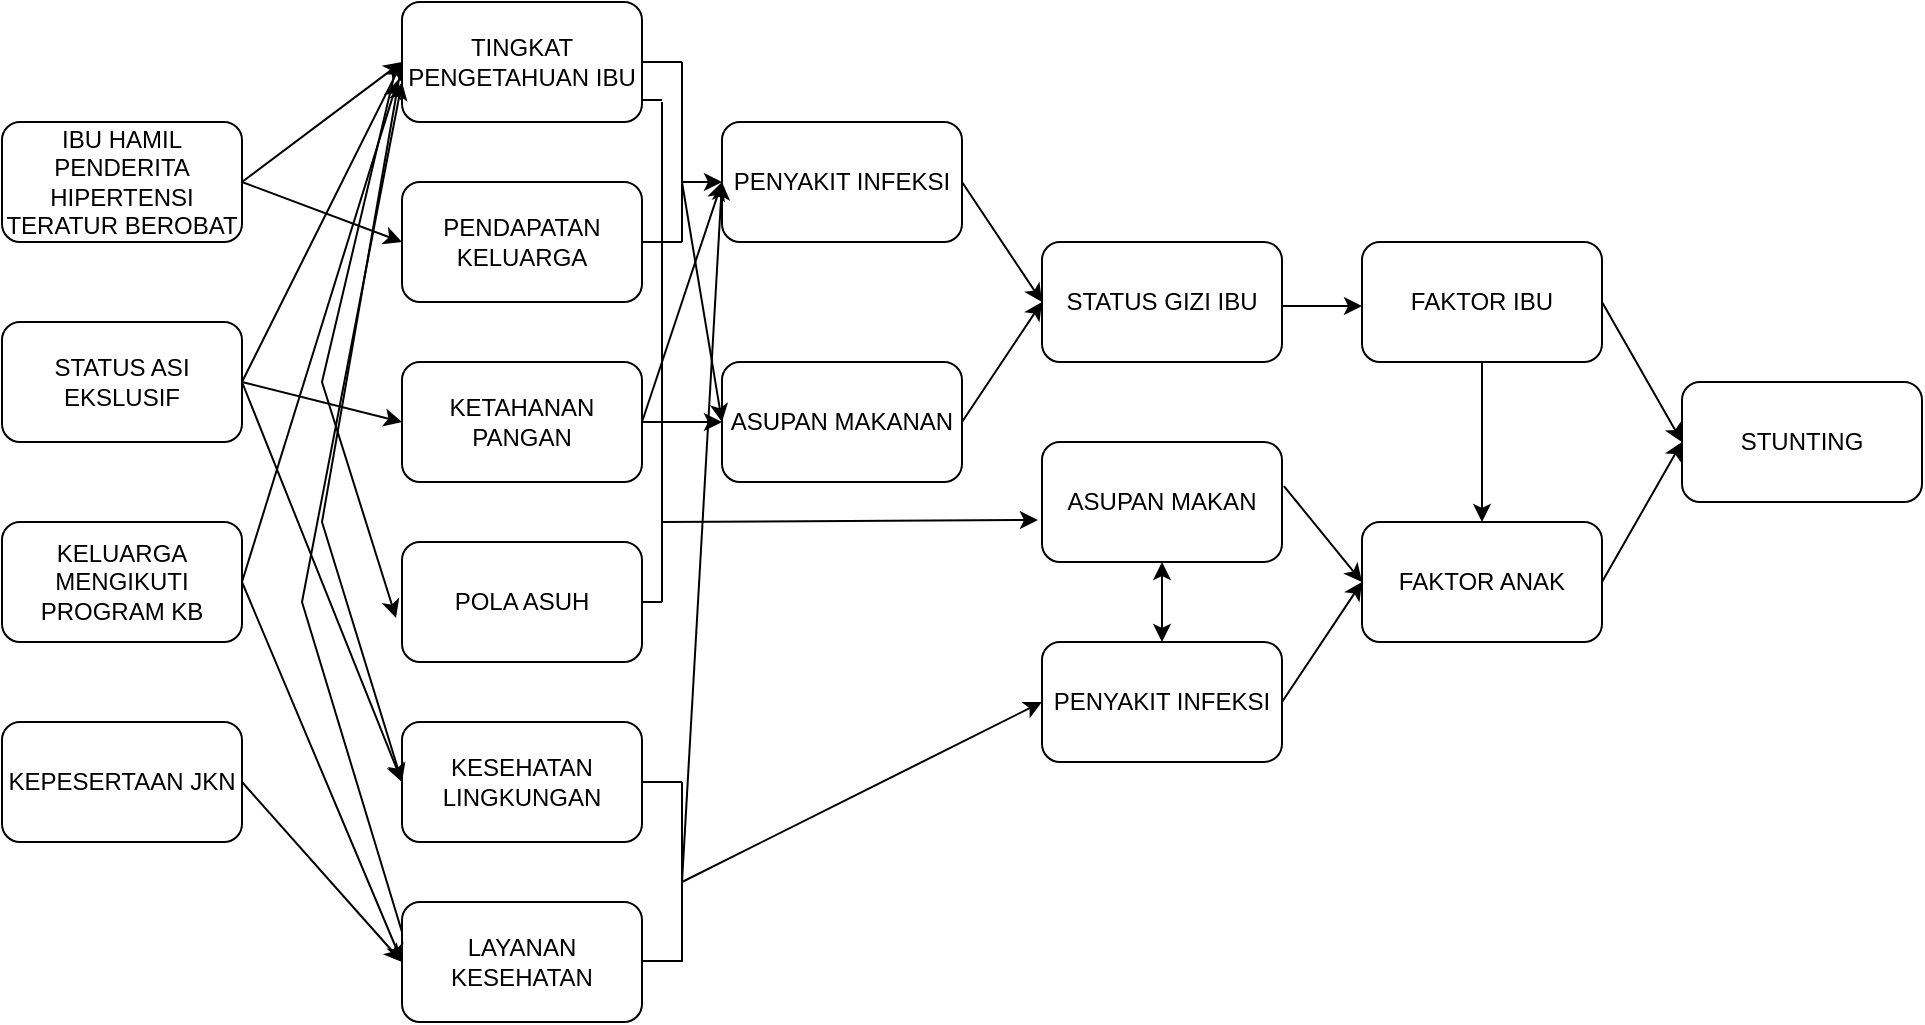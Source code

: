 <mxfile version="20.8.5" type="github">
  <diagram id="UOIs3NlAFLpI_9PbLu1N" name="Page-1">
    <mxGraphModel dx="1730" dy="427" grid="1" gridSize="10" guides="1" tooltips="1" connect="1" arrows="1" fold="1" page="1" pageScale="1" pageWidth="850" pageHeight="1100" math="0" shadow="0">
      <root>
        <mxCell id="0" />
        <mxCell id="1" parent="0" />
        <mxCell id="eYrUPBTQnxh9sH3H1hAe-1" value="STUNTING" style="rounded=1;whiteSpace=wrap;html=1;" parent="1" vertex="1">
          <mxGeometry x="680" y="210" width="120" height="60" as="geometry" />
        </mxCell>
        <mxCell id="eYrUPBTQnxh9sH3H1hAe-2" value="FAKTOR IBU" style="rounded=1;whiteSpace=wrap;html=1;" parent="1" vertex="1">
          <mxGeometry x="520" y="140" width="120" height="60" as="geometry" />
        </mxCell>
        <mxCell id="eYrUPBTQnxh9sH3H1hAe-5" value="FAKTOR ANAK " style="rounded=1;whiteSpace=wrap;html=1;" parent="1" vertex="1">
          <mxGeometry x="520" y="280" width="120" height="60" as="geometry" />
        </mxCell>
        <mxCell id="eYrUPBTQnxh9sH3H1hAe-6" value="STATUS GIZI IBU" style="rounded=1;whiteSpace=wrap;html=1;" parent="1" vertex="1">
          <mxGeometry x="360" y="140" width="120" height="60" as="geometry" />
        </mxCell>
        <mxCell id="eYrUPBTQnxh9sH3H1hAe-7" value="ASUPAN MAKAN" style="rounded=1;whiteSpace=wrap;html=1;" parent="1" vertex="1">
          <mxGeometry x="360" y="240" width="120" height="60" as="geometry" />
        </mxCell>
        <mxCell id="eYrUPBTQnxh9sH3H1hAe-8" value="PENYAKIT INFEKSI " style="rounded=1;whiteSpace=wrap;html=1;" parent="1" vertex="1">
          <mxGeometry x="360" y="340" width="120" height="60" as="geometry" />
        </mxCell>
        <mxCell id="eYrUPBTQnxh9sH3H1hAe-9" value="PENDAPATAN KELUARGA" style="rounded=1;whiteSpace=wrap;html=1;" parent="1" vertex="1">
          <mxGeometry x="40" y="110" width="120" height="60" as="geometry" />
        </mxCell>
        <mxCell id="eYrUPBTQnxh9sH3H1hAe-10" value="TINGKAT PENGETAHUAN IBU" style="rounded=1;whiteSpace=wrap;html=1;" parent="1" vertex="1">
          <mxGeometry x="40" y="20" width="120" height="60" as="geometry" />
        </mxCell>
        <mxCell id="eYrUPBTQnxh9sH3H1hAe-11" value="KETAHANAN PANGAN" style="rounded=1;whiteSpace=wrap;html=1;" parent="1" vertex="1">
          <mxGeometry x="40" y="200" width="120" height="60" as="geometry" />
        </mxCell>
        <mxCell id="eYrUPBTQnxh9sH3H1hAe-12" value="POLA ASUH" style="rounded=1;whiteSpace=wrap;html=1;" parent="1" vertex="1">
          <mxGeometry x="40" y="290" width="120" height="60" as="geometry" />
        </mxCell>
        <mxCell id="eYrUPBTQnxh9sH3H1hAe-13" value="LAYANAN KESEHATAN " style="rounded=1;whiteSpace=wrap;html=1;" parent="1" vertex="1">
          <mxGeometry x="40" y="470" width="120" height="60" as="geometry" />
        </mxCell>
        <mxCell id="eYrUPBTQnxh9sH3H1hAe-14" value="KESEHATAN LINGKUNGAN" style="rounded=1;whiteSpace=wrap;html=1;" parent="1" vertex="1">
          <mxGeometry x="40" y="380" width="120" height="60" as="geometry" />
        </mxCell>
        <mxCell id="eYrUPBTQnxh9sH3H1hAe-15" value="KEPESERTAAN JKN" style="rounded=1;whiteSpace=wrap;html=1;" parent="1" vertex="1">
          <mxGeometry x="-160" y="380" width="120" height="60" as="geometry" />
        </mxCell>
        <mxCell id="eYrUPBTQnxh9sH3H1hAe-16" value="KELUARGA MENGIKUTI PROGRAM KB" style="rounded=1;whiteSpace=wrap;html=1;" parent="1" vertex="1">
          <mxGeometry x="-160" y="280" width="120" height="60" as="geometry" />
        </mxCell>
        <mxCell id="eYrUPBTQnxh9sH3H1hAe-17" value="STATUS ASI EKSLUSIF" style="rounded=1;whiteSpace=wrap;html=1;" parent="1" vertex="1">
          <mxGeometry x="-160" y="180" width="120" height="60" as="geometry" />
        </mxCell>
        <mxCell id="eYrUPBTQnxh9sH3H1hAe-18" value="&lt;font style=&quot;font-size: 12px;&quot;&gt;IBU HAMIL PENDERITA HIPERTENSI TERATUR BEROBAT&lt;/font&gt;" style="rounded=1;whiteSpace=wrap;html=1;" parent="1" vertex="1">
          <mxGeometry x="-160" y="80" width="120" height="60" as="geometry" />
        </mxCell>
        <mxCell id="eYrUPBTQnxh9sH3H1hAe-19" value="" style="endArrow=classic;html=1;rounded=0;fontSize=12;exitX=1;exitY=0.5;exitDx=0;exitDy=0;" parent="1" source="eYrUPBTQnxh9sH3H1hAe-5" edge="1">
          <mxGeometry width="50" height="50" relative="1" as="geometry">
            <mxPoint x="630" y="290" as="sourcePoint" />
            <mxPoint x="680" y="240" as="targetPoint" />
          </mxGeometry>
        </mxCell>
        <mxCell id="eYrUPBTQnxh9sH3H1hAe-20" value="" style="endArrow=classic;html=1;rounded=0;fontSize=12;exitX=1;exitY=0.5;exitDx=0;exitDy=0;entryX=0;entryY=0.5;entryDx=0;entryDy=0;" parent="1" source="eYrUPBTQnxh9sH3H1hAe-2" target="eYrUPBTQnxh9sH3H1hAe-1" edge="1">
          <mxGeometry width="50" height="50" relative="1" as="geometry">
            <mxPoint x="650" y="320" as="sourcePoint" />
            <mxPoint x="690" y="250" as="targetPoint" />
          </mxGeometry>
        </mxCell>
        <mxCell id="eYrUPBTQnxh9sH3H1hAe-23" value="" style="endArrow=classic;html=1;rounded=0;fontSize=12;entryX=0;entryY=0.5;entryDx=0;entryDy=0;exitX=1;exitY=0.5;exitDx=0;exitDy=0;" parent="1" source="eYrUPBTQnxh9sH3H1hAe-8" target="eYrUPBTQnxh9sH3H1hAe-5" edge="1">
          <mxGeometry width="50" height="50" relative="1" as="geometry">
            <mxPoint x="480" y="390" as="sourcePoint" />
            <mxPoint x="540" y="340" as="targetPoint" />
          </mxGeometry>
        </mxCell>
        <mxCell id="eYrUPBTQnxh9sH3H1hAe-26" value="" style="endArrow=classic;html=1;rounded=0;fontSize=12;entryX=0;entryY=0.5;entryDx=0;entryDy=0;exitX=1.008;exitY=0.367;exitDx=0;exitDy=0;exitPerimeter=0;" parent="1" source="eYrUPBTQnxh9sH3H1hAe-7" target="eYrUPBTQnxh9sH3H1hAe-5" edge="1">
          <mxGeometry width="50" height="50" relative="1" as="geometry">
            <mxPoint x="480" y="270" as="sourcePoint" />
            <mxPoint x="520" y="210" as="targetPoint" />
          </mxGeometry>
        </mxCell>
        <mxCell id="eYrUPBTQnxh9sH3H1hAe-27" value="" style="endArrow=classic;html=1;rounded=0;fontSize=12;exitX=0.5;exitY=1;exitDx=0;exitDy=0;" parent="1" source="eYrUPBTQnxh9sH3H1hAe-2" target="eYrUPBTQnxh9sH3H1hAe-5" edge="1">
          <mxGeometry width="50" height="50" relative="1" as="geometry">
            <mxPoint x="550" y="260" as="sourcePoint" />
            <mxPoint x="590" y="200" as="targetPoint" />
          </mxGeometry>
        </mxCell>
        <mxCell id="eYrUPBTQnxh9sH3H1hAe-28" value="" style="endArrow=classic;html=1;rounded=0;fontSize=12;exitX=1;exitY=0.5;exitDx=0;exitDy=0;" parent="1" edge="1">
          <mxGeometry width="50" height="50" relative="1" as="geometry">
            <mxPoint x="480" y="172" as="sourcePoint" />
            <mxPoint x="520" y="172" as="targetPoint" />
          </mxGeometry>
        </mxCell>
        <mxCell id="eYrUPBTQnxh9sH3H1hAe-29" value="PENYAKIT INFEKSI" style="rounded=1;whiteSpace=wrap;html=1;" parent="1" vertex="1">
          <mxGeometry x="200" y="80" width="120" height="60" as="geometry" />
        </mxCell>
        <mxCell id="eYrUPBTQnxh9sH3H1hAe-30" value="ASUPAN MAKANAN " style="rounded=1;whiteSpace=wrap;html=1;" parent="1" vertex="1">
          <mxGeometry x="200" y="200" width="120" height="60" as="geometry" />
        </mxCell>
        <mxCell id="eYrUPBTQnxh9sH3H1hAe-31" value="" style="endArrow=classic;html=1;rounded=0;fontSize=12;exitX=1;exitY=0.5;exitDx=0;exitDy=0;" parent="1" source="eYrUPBTQnxh9sH3H1hAe-29" edge="1">
          <mxGeometry width="50" height="50" relative="1" as="geometry">
            <mxPoint x="310" y="220" as="sourcePoint" />
            <mxPoint x="360" y="170" as="targetPoint" />
          </mxGeometry>
        </mxCell>
        <mxCell id="eYrUPBTQnxh9sH3H1hAe-34" value="" style="endArrow=classic;html=1;rounded=0;fontSize=12;entryX=0;entryY=0.5;entryDx=0;entryDy=0;exitX=1;exitY=0.5;exitDx=0;exitDy=0;" parent="1" source="eYrUPBTQnxh9sH3H1hAe-30" target="eYrUPBTQnxh9sH3H1hAe-6" edge="1">
          <mxGeometry width="50" height="50" relative="1" as="geometry">
            <mxPoint x="340" y="240" as="sourcePoint" />
            <mxPoint x="360" y="270" as="targetPoint" />
          </mxGeometry>
        </mxCell>
        <mxCell id="eYrUPBTQnxh9sH3H1hAe-42" value="" style="endArrow=none;html=1;rounded=0;fontSize=12;edgeStyle=elbowEdgeStyle;elbow=vertical;" parent="1" edge="1">
          <mxGeometry width="50" height="50" relative="1" as="geometry">
            <mxPoint x="160" y="50" as="sourcePoint" />
            <mxPoint x="180" y="50" as="targetPoint" />
          </mxGeometry>
        </mxCell>
        <mxCell id="eYrUPBTQnxh9sH3H1hAe-43" value="" style="endArrow=none;html=1;rounded=0;fontSize=12;elbow=vertical;" parent="1" edge="1">
          <mxGeometry width="50" height="50" relative="1" as="geometry">
            <mxPoint x="180" y="140" as="sourcePoint" />
            <mxPoint x="180" y="50" as="targetPoint" />
          </mxGeometry>
        </mxCell>
        <mxCell id="eYrUPBTQnxh9sH3H1hAe-44" value="" style="endArrow=none;html=1;rounded=0;fontSize=12;elbow=vertical;" parent="1" edge="1">
          <mxGeometry width="50" height="50" relative="1" as="geometry">
            <mxPoint x="160" y="140" as="sourcePoint" />
            <mxPoint x="180" y="140" as="targetPoint" />
          </mxGeometry>
        </mxCell>
        <mxCell id="eYrUPBTQnxh9sH3H1hAe-45" value="" style="endArrow=classic;html=1;rounded=0;fontSize=12;elbow=vertical;" parent="1" target="eYrUPBTQnxh9sH3H1hAe-29" edge="1">
          <mxGeometry width="50" height="50" relative="1" as="geometry">
            <mxPoint x="180" y="110" as="sourcePoint" />
            <mxPoint x="230" y="50" as="targetPoint" />
          </mxGeometry>
        </mxCell>
        <mxCell id="eYrUPBTQnxh9sH3H1hAe-46" value="" style="endArrow=classic;html=1;rounded=0;fontSize=12;elbow=vertical;entryX=0;entryY=0.5;entryDx=0;entryDy=0;" parent="1" target="eYrUPBTQnxh9sH3H1hAe-30" edge="1">
          <mxGeometry width="50" height="50" relative="1" as="geometry">
            <mxPoint x="180" y="110" as="sourcePoint" />
            <mxPoint x="220" y="200" as="targetPoint" />
          </mxGeometry>
        </mxCell>
        <mxCell id="eYrUPBTQnxh9sH3H1hAe-48" value="" style="endArrow=none;html=1;rounded=0;fontSize=12;elbow=vertical;exitX=1;exitY=0.5;exitDx=0;exitDy=0;" parent="1" source="eYrUPBTQnxh9sH3H1hAe-14" edge="1">
          <mxGeometry width="50" height="50" relative="1" as="geometry">
            <mxPoint x="170" y="400" as="sourcePoint" />
            <mxPoint x="180" y="410" as="targetPoint" />
          </mxGeometry>
        </mxCell>
        <mxCell id="eYrUPBTQnxh9sH3H1hAe-50" value="" style="endArrow=none;html=1;rounded=0;fontSize=12;elbow=vertical;exitX=1;exitY=0.5;exitDx=0;exitDy=0;" parent="1" edge="1">
          <mxGeometry width="50" height="50" relative="1" as="geometry">
            <mxPoint x="160" y="499.5" as="sourcePoint" />
            <mxPoint x="180" y="499.5" as="targetPoint" />
          </mxGeometry>
        </mxCell>
        <mxCell id="eYrUPBTQnxh9sH3H1hAe-51" value="" style="endArrow=none;html=1;rounded=0;fontSize=12;elbow=vertical;" parent="1" edge="1">
          <mxGeometry width="50" height="50" relative="1" as="geometry">
            <mxPoint x="180" y="410" as="sourcePoint" />
            <mxPoint x="180" y="500" as="targetPoint" />
          </mxGeometry>
        </mxCell>
        <mxCell id="eYrUPBTQnxh9sH3H1hAe-52" value="" style="endArrow=classic;html=1;rounded=0;fontSize=12;elbow=vertical;entryX=0;entryY=0.5;entryDx=0;entryDy=0;" parent="1" target="eYrUPBTQnxh9sH3H1hAe-8" edge="1">
          <mxGeometry width="50" height="50" relative="1" as="geometry">
            <mxPoint x="180" y="460" as="sourcePoint" />
            <mxPoint x="220" y="350" as="targetPoint" />
          </mxGeometry>
        </mxCell>
        <mxCell id="eYrUPBTQnxh9sH3H1hAe-53" value="" style="endArrow=none;html=1;rounded=0;fontSize=12;elbow=vertical;exitX=1;exitY=0.75;exitDx=0;exitDy=0;" parent="1" edge="1">
          <mxGeometry width="50" height="50" relative="1" as="geometry">
            <mxPoint x="160" y="69" as="sourcePoint" />
            <mxPoint x="170" y="69" as="targetPoint" />
          </mxGeometry>
        </mxCell>
        <mxCell id="eYrUPBTQnxh9sH3H1hAe-54" value="" style="endArrow=none;html=1;rounded=0;fontSize=12;elbow=vertical;exitX=1;exitY=0.5;exitDx=0;exitDy=0;" parent="1" source="eYrUPBTQnxh9sH3H1hAe-12" edge="1">
          <mxGeometry width="50" height="50" relative="1" as="geometry">
            <mxPoint x="170" y="300" as="sourcePoint" />
            <mxPoint x="170" y="320" as="targetPoint" />
          </mxGeometry>
        </mxCell>
        <mxCell id="eYrUPBTQnxh9sH3H1hAe-55" value="" style="endArrow=none;html=1;rounded=0;fontSize=12;elbow=vertical;" parent="1" edge="1">
          <mxGeometry width="50" height="50" relative="1" as="geometry">
            <mxPoint x="170" y="320" as="sourcePoint" />
            <mxPoint x="170" y="70" as="targetPoint" />
          </mxGeometry>
        </mxCell>
        <mxCell id="eYrUPBTQnxh9sH3H1hAe-56" value="" style="endArrow=classic;html=1;rounded=0;fontSize=12;elbow=vertical;entryX=-0.017;entryY=0.65;entryDx=0;entryDy=0;entryPerimeter=0;" parent="1" target="eYrUPBTQnxh9sH3H1hAe-7" edge="1">
          <mxGeometry width="50" height="50" relative="1" as="geometry">
            <mxPoint x="170" y="180" as="sourcePoint" />
            <mxPoint x="350" y="280" as="targetPoint" />
            <Array as="points">
              <mxPoint x="170" y="280" />
            </Array>
          </mxGeometry>
        </mxCell>
        <mxCell id="eYrUPBTQnxh9sH3H1hAe-57" value="" style="endArrow=classic;html=1;rounded=0;fontSize=12;elbow=vertical;entryX=0;entryY=0.5;entryDx=0;entryDy=0;" parent="1" target="eYrUPBTQnxh9sH3H1hAe-10" edge="1">
          <mxGeometry width="50" height="50" relative="1" as="geometry">
            <mxPoint x="-40" y="110" as="sourcePoint" />
            <mxPoint x="10" y="60" as="targetPoint" />
          </mxGeometry>
        </mxCell>
        <mxCell id="eYrUPBTQnxh9sH3H1hAe-58" value="" style="endArrow=classic;html=1;rounded=0;fontSize=12;elbow=vertical;entryX=0;entryY=0.5;entryDx=0;entryDy=0;exitX=1;exitY=0.5;exitDx=0;exitDy=0;" parent="1" source="eYrUPBTQnxh9sH3H1hAe-17" target="eYrUPBTQnxh9sH3H1hAe-10" edge="1">
          <mxGeometry width="50" height="50" relative="1" as="geometry">
            <mxPoint x="-30" y="120" as="sourcePoint" />
            <mxPoint x="50" y="60" as="targetPoint" />
          </mxGeometry>
        </mxCell>
        <mxCell id="eYrUPBTQnxh9sH3H1hAe-59" value="" style="endArrow=classic;html=1;rounded=0;fontSize=12;elbow=vertical;entryX=-0.017;entryY=0.65;entryDx=0;entryDy=0;exitX=1;exitY=0.5;exitDx=0;exitDy=0;entryPerimeter=0;" parent="1" source="eYrUPBTQnxh9sH3H1hAe-16" target="eYrUPBTQnxh9sH3H1hAe-10" edge="1">
          <mxGeometry width="50" height="50" relative="1" as="geometry">
            <mxPoint x="-30" y="220" as="sourcePoint" />
            <mxPoint x="50" y="60" as="targetPoint" />
          </mxGeometry>
        </mxCell>
        <mxCell id="eYrUPBTQnxh9sH3H1hAe-60" value="" style="endArrow=classic;html=1;rounded=0;fontSize=12;elbow=vertical;entryX=0;entryY=0.5;entryDx=0;entryDy=0;exitX=1;exitY=0.5;exitDx=0;exitDy=0;" parent="1" source="eYrUPBTQnxh9sH3H1hAe-15" target="eYrUPBTQnxh9sH3H1hAe-13" edge="1">
          <mxGeometry width="50" height="50" relative="1" as="geometry">
            <mxPoint x="-30" y="320" as="sourcePoint" />
            <mxPoint x="47.96" y="69" as="targetPoint" />
          </mxGeometry>
        </mxCell>
        <mxCell id="eYrUPBTQnxh9sH3H1hAe-61" value="" style="endArrow=classic;html=1;rounded=0;fontSize=12;elbow=vertical;" parent="1" edge="1">
          <mxGeometry width="50" height="50" relative="1" as="geometry">
            <mxPoint x="180" y="460" as="sourcePoint" />
            <mxPoint x="200" y="110" as="targetPoint" />
            <Array as="points" />
          </mxGeometry>
        </mxCell>
        <mxCell id="eYrUPBTQnxh9sH3H1hAe-62" value="" style="endArrow=classic;html=1;rounded=0;fontSize=12;elbow=vertical;exitX=1;exitY=0.5;exitDx=0;exitDy=0;entryX=0;entryY=0.5;entryDx=0;entryDy=0;" parent="1" source="eYrUPBTQnxh9sH3H1hAe-11" target="eYrUPBTQnxh9sH3H1hAe-30" edge="1">
          <mxGeometry width="50" height="50" relative="1" as="geometry">
            <mxPoint x="170" y="300" as="sourcePoint" />
            <mxPoint x="220" y="250" as="targetPoint" />
          </mxGeometry>
        </mxCell>
        <mxCell id="eYrUPBTQnxh9sH3H1hAe-63" value="" style="endArrow=classic;html=1;rounded=0;fontSize=12;elbow=vertical;" parent="1" edge="1">
          <mxGeometry width="50" height="50" relative="1" as="geometry">
            <mxPoint x="160" y="230" as="sourcePoint" />
            <mxPoint x="200" y="110" as="targetPoint" />
          </mxGeometry>
        </mxCell>
        <mxCell id="eYrUPBTQnxh9sH3H1hAe-64" value="" style="endArrow=classic;html=1;rounded=0;fontSize=12;elbow=vertical;exitX=-0.033;exitY=0.617;exitDx=0;exitDy=0;exitPerimeter=0;entryX=-0.025;entryY=0.633;entryDx=0;entryDy=0;entryPerimeter=0;" parent="1" source="eYrUPBTQnxh9sH3H1hAe-10" target="eYrUPBTQnxh9sH3H1hAe-12" edge="1">
          <mxGeometry width="50" height="50" relative="1" as="geometry">
            <mxPoint x="170" y="300" as="sourcePoint" />
            <mxPoint x="220" y="250" as="targetPoint" />
            <Array as="points">
              <mxPoint y="210" />
            </Array>
          </mxGeometry>
        </mxCell>
        <mxCell id="eYrUPBTQnxh9sH3H1hAe-65" value="" style="endArrow=classic;html=1;rounded=0;fontSize=12;elbow=vertical;exitX=0;exitY=0.5;exitDx=0;exitDy=0;entryX=0;entryY=0.5;entryDx=0;entryDy=0;" parent="1" source="eYrUPBTQnxh9sH3H1hAe-10" target="eYrUPBTQnxh9sH3H1hAe-14" edge="1">
          <mxGeometry width="50" height="50" relative="1" as="geometry">
            <mxPoint x="170" y="300" as="sourcePoint" />
            <mxPoint x="220" y="250" as="targetPoint" />
            <Array as="points">
              <mxPoint y="280" />
            </Array>
          </mxGeometry>
        </mxCell>
        <mxCell id="eYrUPBTQnxh9sH3H1hAe-66" value="" style="endArrow=classic;html=1;rounded=0;fontSize=12;elbow=vertical;exitX=0;exitY=0.25;exitDx=0;exitDy=0;" parent="1" source="eYrUPBTQnxh9sH3H1hAe-13" edge="1">
          <mxGeometry width="50" height="50" relative="1" as="geometry">
            <mxPoint x="40" y="500" as="sourcePoint" />
            <mxPoint x="40" y="60" as="targetPoint" />
            <Array as="points">
              <mxPoint x="-10" y="320" />
            </Array>
          </mxGeometry>
        </mxCell>
        <mxCell id="eYrUPBTQnxh9sH3H1hAe-68" value="" style="endArrow=classic;startArrow=classic;html=1;rounded=0;fontSize=12;elbow=vertical;entryX=0.5;entryY=1;entryDx=0;entryDy=0;" parent="1" source="eYrUPBTQnxh9sH3H1hAe-8" target="eYrUPBTQnxh9sH3H1hAe-7" edge="1">
          <mxGeometry width="50" height="50" relative="1" as="geometry">
            <mxPoint x="170" y="310" as="sourcePoint" />
            <mxPoint x="220" y="260" as="targetPoint" />
          </mxGeometry>
        </mxCell>
        <mxCell id="hBjxV5yD04GeJmrKXbBX-1" value="" style="endArrow=classic;html=1;rounded=0;fontSize=12;elbow=vertical;exitX=1;exitY=0.5;exitDx=0;exitDy=0;entryX=0;entryY=0.5;entryDx=0;entryDy=0;" edge="1" parent="1" source="eYrUPBTQnxh9sH3H1hAe-18" target="eYrUPBTQnxh9sH3H1hAe-9">
          <mxGeometry width="50" height="50" relative="1" as="geometry">
            <mxPoint x="170" y="280" as="sourcePoint" />
            <mxPoint x="220" y="230" as="targetPoint" />
          </mxGeometry>
        </mxCell>
        <mxCell id="hBjxV5yD04GeJmrKXbBX-2" value="" style="endArrow=classic;html=1;rounded=0;fontSize=12;elbow=vertical;exitX=1;exitY=0.5;exitDx=0;exitDy=0;entryX=0;entryY=0.5;entryDx=0;entryDy=0;" edge="1" parent="1" source="eYrUPBTQnxh9sH3H1hAe-16" target="eYrUPBTQnxh9sH3H1hAe-13">
          <mxGeometry width="50" height="50" relative="1" as="geometry">
            <mxPoint x="170" y="280" as="sourcePoint" />
            <mxPoint x="220" y="230" as="targetPoint" />
          </mxGeometry>
        </mxCell>
        <mxCell id="hBjxV5yD04GeJmrKXbBX-3" value="" style="endArrow=classic;html=1;rounded=0;fontSize=12;elbow=vertical;entryX=0;entryY=0.5;entryDx=0;entryDy=0;" edge="1" parent="1" target="eYrUPBTQnxh9sH3H1hAe-11">
          <mxGeometry width="50" height="50" relative="1" as="geometry">
            <mxPoint x="-40" y="210" as="sourcePoint" />
            <mxPoint x="220" y="230" as="targetPoint" />
          </mxGeometry>
        </mxCell>
        <mxCell id="hBjxV5yD04GeJmrKXbBX-4" value="" style="endArrow=classic;html=1;rounded=0;fontSize=12;elbow=vertical;exitX=1;exitY=0.5;exitDx=0;exitDy=0;" edge="1" parent="1" source="eYrUPBTQnxh9sH3H1hAe-17">
          <mxGeometry width="50" height="50" relative="1" as="geometry">
            <mxPoint x="170" y="280" as="sourcePoint" />
            <mxPoint x="40" y="410" as="targetPoint" />
          </mxGeometry>
        </mxCell>
      </root>
    </mxGraphModel>
  </diagram>
</mxfile>
